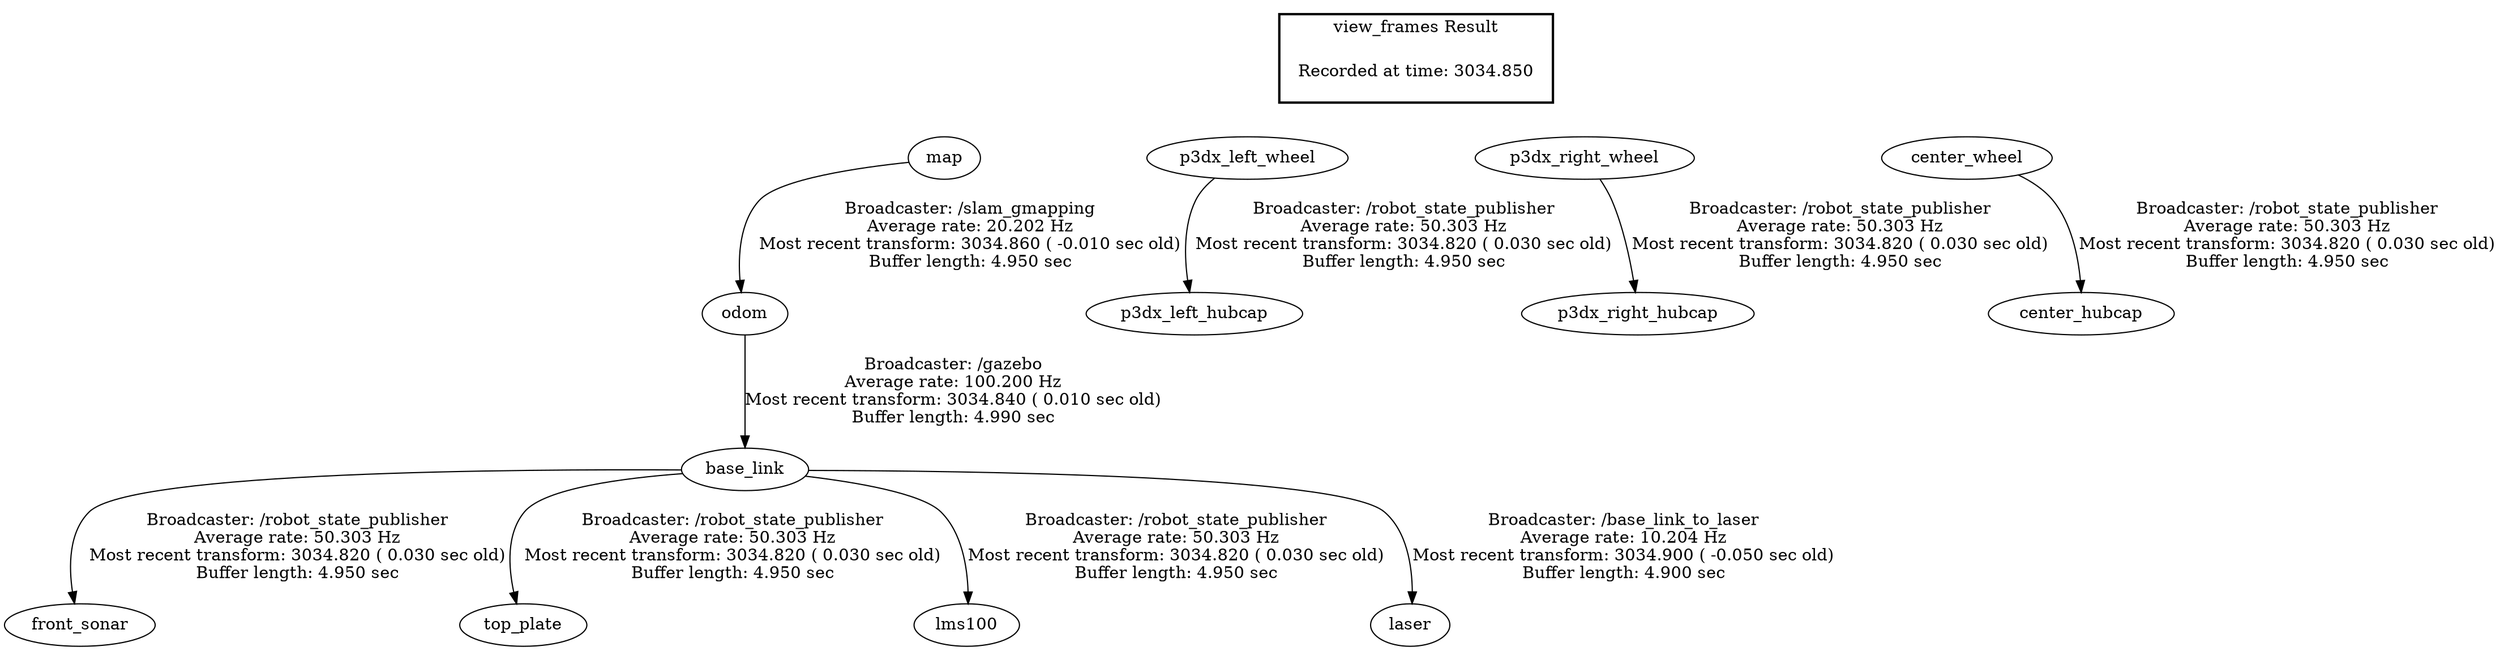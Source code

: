 digraph G {
"map" -> "odom"[label="Broadcaster: /slam_gmapping\nAverage rate: 20.202 Hz\nMost recent transform: 3034.860 ( -0.010 sec old)\nBuffer length: 4.950 sec\n"];
"odom" -> "base_link"[label="Broadcaster: /gazebo\nAverage rate: 100.200 Hz\nMost recent transform: 3034.840 ( 0.010 sec old)\nBuffer length: 4.990 sec\n"];
"base_link" -> "front_sonar"[label="Broadcaster: /robot_state_publisher\nAverage rate: 50.303 Hz\nMost recent transform: 3034.820 ( 0.030 sec old)\nBuffer length: 4.950 sec\n"];
"p3dx_left_wheel" -> "p3dx_left_hubcap"[label="Broadcaster: /robot_state_publisher\nAverage rate: 50.303 Hz\nMost recent transform: 3034.820 ( 0.030 sec old)\nBuffer length: 4.950 sec\n"];
"p3dx_right_wheel" -> "p3dx_right_hubcap"[label="Broadcaster: /robot_state_publisher\nAverage rate: 50.303 Hz\nMost recent transform: 3034.820 ( 0.030 sec old)\nBuffer length: 4.950 sec\n"];
"base_link" -> "top_plate"[label="Broadcaster: /robot_state_publisher\nAverage rate: 50.303 Hz\nMost recent transform: 3034.820 ( 0.030 sec old)\nBuffer length: 4.950 sec\n"];
"center_wheel" -> "center_hubcap"[label="Broadcaster: /robot_state_publisher\nAverage rate: 50.303 Hz\nMost recent transform: 3034.820 ( 0.030 sec old)\nBuffer length: 4.950 sec\n"];
"base_link" -> "lms100"[label="Broadcaster: /robot_state_publisher\nAverage rate: 50.303 Hz\nMost recent transform: 3034.820 ( 0.030 sec old)\nBuffer length: 4.950 sec\n"];
"base_link" -> "laser"[label="Broadcaster: /base_link_to_laser\nAverage rate: 10.204 Hz\nMost recent transform: 3034.900 ( -0.050 sec old)\nBuffer length: 4.900 sec\n"];
edge [style=invis];
 subgraph cluster_legend { style=bold; color=black; label ="view_frames Result";
"Recorded at time: 3034.850"[ shape=plaintext ] ;
 }->"map";
edge [style=invis];
 subgraph cluster_legend { style=bold; color=black; label ="view_frames Result";
"Recorded at time: 3034.850"[ shape=plaintext ] ;
 }->"p3dx_left_wheel";
edge [style=invis];
 subgraph cluster_legend { style=bold; color=black; label ="view_frames Result";
"Recorded at time: 3034.850"[ shape=plaintext ] ;
 }->"p3dx_right_wheel";
edge [style=invis];
 subgraph cluster_legend { style=bold; color=black; label ="view_frames Result";
"Recorded at time: 3034.850"[ shape=plaintext ] ;
 }->"center_wheel";
}
